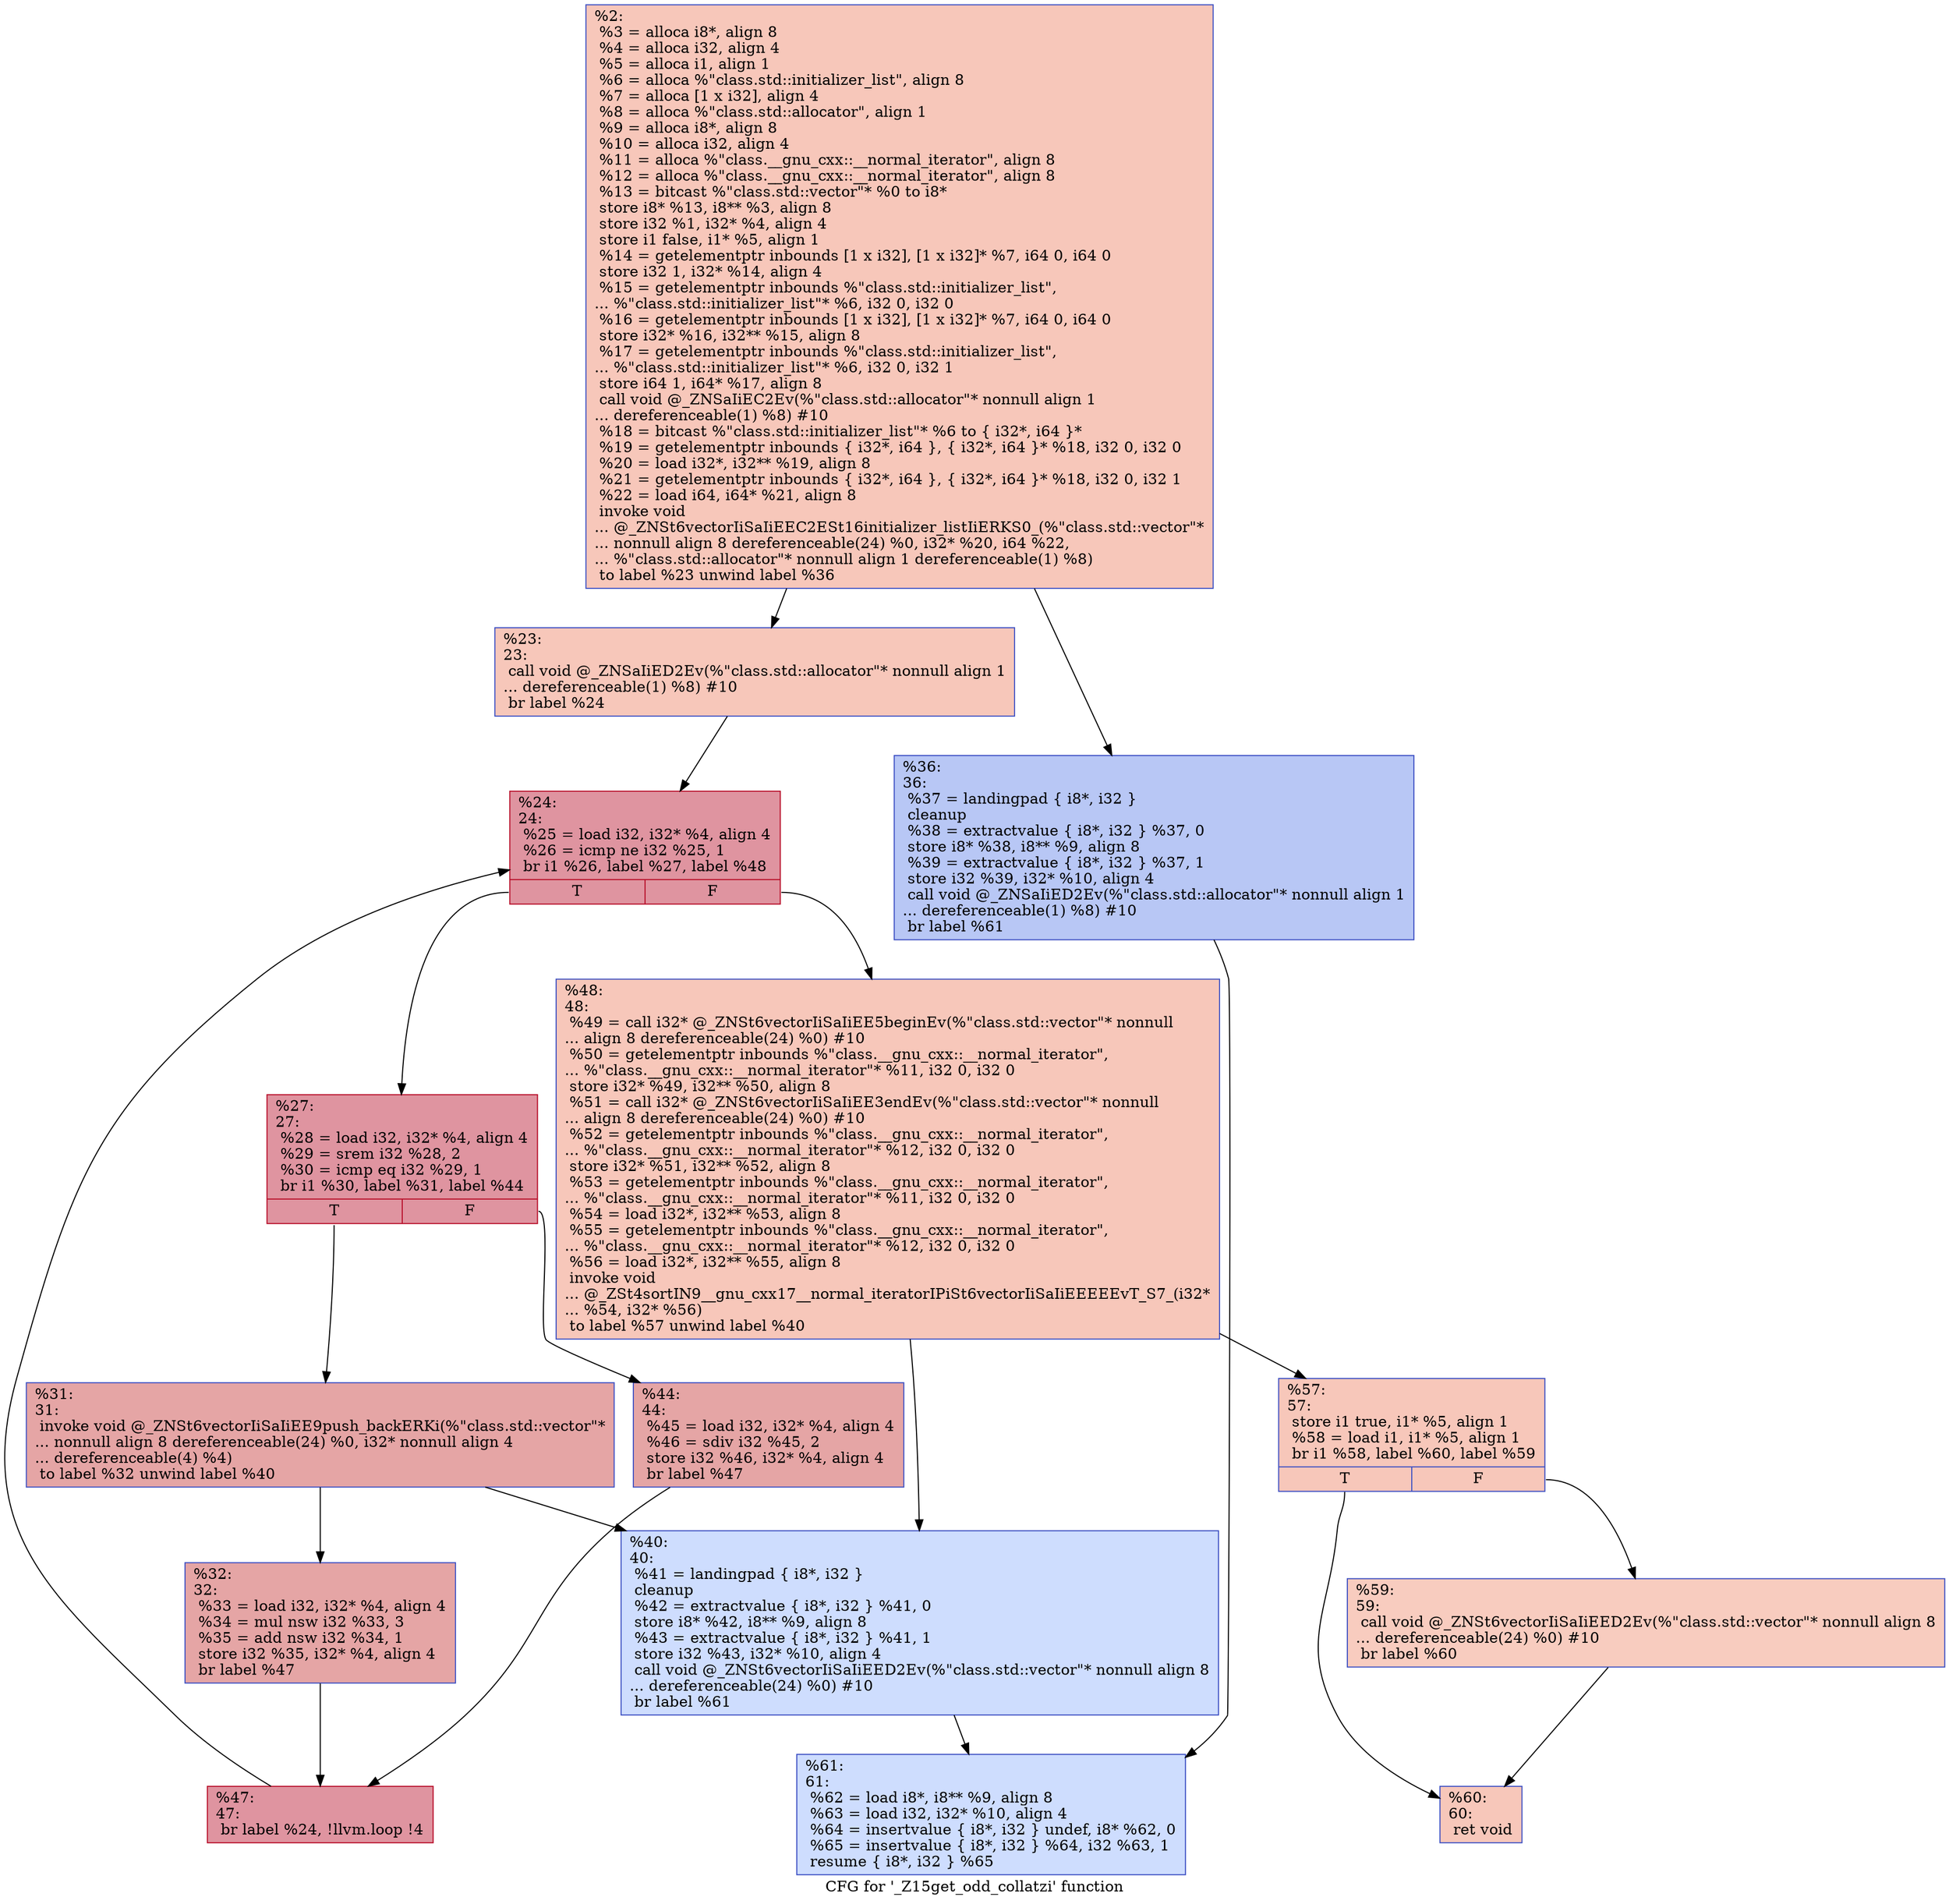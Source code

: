 digraph "CFG for '_Z15get_odd_collatzi' function" {
	label="CFG for '_Z15get_odd_collatzi' function";

	Node0x5620e9499a40 [shape=record,color="#3d50c3ff", style=filled, fillcolor="#ec7f6370",label="{%2:\l  %3 = alloca i8*, align 8\l  %4 = alloca i32, align 4\l  %5 = alloca i1, align 1\l  %6 = alloca %\"class.std::initializer_list\", align 8\l  %7 = alloca [1 x i32], align 4\l  %8 = alloca %\"class.std::allocator\", align 1\l  %9 = alloca i8*, align 8\l  %10 = alloca i32, align 4\l  %11 = alloca %\"class.__gnu_cxx::__normal_iterator\", align 8\l  %12 = alloca %\"class.__gnu_cxx::__normal_iterator\", align 8\l  %13 = bitcast %\"class.std::vector\"* %0 to i8*\l  store i8* %13, i8** %3, align 8\l  store i32 %1, i32* %4, align 4\l  store i1 false, i1* %5, align 1\l  %14 = getelementptr inbounds [1 x i32], [1 x i32]* %7, i64 0, i64 0\l  store i32 1, i32* %14, align 4\l  %15 = getelementptr inbounds %\"class.std::initializer_list\",\l... %\"class.std::initializer_list\"* %6, i32 0, i32 0\l  %16 = getelementptr inbounds [1 x i32], [1 x i32]* %7, i64 0, i64 0\l  store i32* %16, i32** %15, align 8\l  %17 = getelementptr inbounds %\"class.std::initializer_list\",\l... %\"class.std::initializer_list\"* %6, i32 0, i32 1\l  store i64 1, i64* %17, align 8\l  call void @_ZNSaIiEC2Ev(%\"class.std::allocator\"* nonnull align 1\l... dereferenceable(1) %8) #10\l  %18 = bitcast %\"class.std::initializer_list\"* %6 to \{ i32*, i64 \}*\l  %19 = getelementptr inbounds \{ i32*, i64 \}, \{ i32*, i64 \}* %18, i32 0, i32 0\l  %20 = load i32*, i32** %19, align 8\l  %21 = getelementptr inbounds \{ i32*, i64 \}, \{ i32*, i64 \}* %18, i32 0, i32 1\l  %22 = load i64, i64* %21, align 8\l  invoke void\l... @_ZNSt6vectorIiSaIiEEC2ESt16initializer_listIiERKS0_(%\"class.std::vector\"*\l... nonnull align 8 dereferenceable(24) %0, i32* %20, i64 %22,\l... %\"class.std::allocator\"* nonnull align 1 dereferenceable(1) %8)\l          to label %23 unwind label %36\l}"];
	Node0x5620e9499a40 -> Node0x5620e949b460;
	Node0x5620e9499a40 -> Node0x5620e949b4f0;
	Node0x5620e949b460 [shape=record,color="#3d50c3ff", style=filled, fillcolor="#ec7f6370",label="{%23:\l23:                                               \l  call void @_ZNSaIiED2Ev(%\"class.std::allocator\"* nonnull align 1\l... dereferenceable(1) %8) #10\l  br label %24\l}"];
	Node0x5620e949b460 -> Node0x5620e949baa0;
	Node0x5620e949baa0 [shape=record,color="#b70d28ff", style=filled, fillcolor="#b70d2870",label="{%24:\l24:                                               \l  %25 = load i32, i32* %4, align 4\l  %26 = icmp ne i32 %25, 1\l  br i1 %26, label %27, label %48\l|{<s0>T|<s1>F}}"];
	Node0x5620e949baa0:s0 -> Node0x5620e949bc60;
	Node0x5620e949baa0:s1 -> Node0x5620e949bcb0;
	Node0x5620e949bc60 [shape=record,color="#b70d28ff", style=filled, fillcolor="#b70d2870",label="{%27:\l27:                                               \l  %28 = load i32, i32* %4, align 4\l  %29 = srem i32 %28, 2\l  %30 = icmp eq i32 %29, 1\l  br i1 %30, label %31, label %44\l|{<s0>T|<s1>F}}"];
	Node0x5620e949bc60:s0 -> Node0x5620e949bec0;
	Node0x5620e949bc60:s1 -> Node0x5620e949bf10;
	Node0x5620e949bec0 [shape=record,color="#3d50c3ff", style=filled, fillcolor="#c5333470",label="{%31:\l31:                                               \l  invoke void @_ZNSt6vectorIiSaIiEE9push_backERKi(%\"class.std::vector\"*\l... nonnull align 8 dereferenceable(24) %0, i32* nonnull align 4\l... dereferenceable(4) %4)\l          to label %32 unwind label %40\l}"];
	Node0x5620e949bec0 -> Node0x5620e949c0d0;
	Node0x5620e949bec0 -> Node0x5620e949c120;
	Node0x5620e949c0d0 [shape=record,color="#3d50c3ff", style=filled, fillcolor="#c5333470",label="{%32:\l32:                                               \l  %33 = load i32, i32* %4, align 4\l  %34 = mul nsw i32 %33, 3\l  %35 = add nsw i32 %34, 1\l  store i32 %35, i32* %4, align 4\l  br label %47\l}"];
	Node0x5620e949c0d0 -> Node0x5620e949c8a0;
	Node0x5620e949b4f0 [shape=record,color="#3d50c3ff", style=filled, fillcolor="#5f7fe870",label="{%36:\l36:                                               \l  %37 = landingpad \{ i8*, i32 \}\l          cleanup\l  %38 = extractvalue \{ i8*, i32 \} %37, 0\l  store i8* %38, i8** %9, align 8\l  %39 = extractvalue \{ i8*, i32 \} %37, 1\l  store i32 %39, i32* %10, align 4\l  call void @_ZNSaIiED2Ev(%\"class.std::allocator\"* nonnull align 1\l... dereferenceable(1) %8) #10\l  br label %61\l}"];
	Node0x5620e949b4f0 -> Node0x5620e949cd00;
	Node0x5620e949c120 [shape=record,color="#3d50c3ff", style=filled, fillcolor="#8fb1fe70",label="{%40:\l40:                                               \l  %41 = landingpad \{ i8*, i32 \}\l          cleanup\l  %42 = extractvalue \{ i8*, i32 \} %41, 0\l  store i8* %42, i8** %9, align 8\l  %43 = extractvalue \{ i8*, i32 \} %41, 1\l  store i32 %43, i32* %10, align 4\l  call void @_ZNSt6vectorIiSaIiEED2Ev(%\"class.std::vector\"* nonnull align 8\l... dereferenceable(24) %0) #10\l  br label %61\l}"];
	Node0x5620e949c120 -> Node0x5620e949cd00;
	Node0x5620e949bf10 [shape=record,color="#3d50c3ff", style=filled, fillcolor="#c5333470",label="{%44:\l44:                                               \l  %45 = load i32, i32* %4, align 4\l  %46 = sdiv i32 %45, 2\l  store i32 %46, i32* %4, align 4\l  br label %47\l}"];
	Node0x5620e949bf10 -> Node0x5620e949c8a0;
	Node0x5620e949c8a0 [shape=record,color="#b70d28ff", style=filled, fillcolor="#b70d2870",label="{%47:\l47:                                               \l  br label %24, !llvm.loop !4\l}"];
	Node0x5620e949c8a0 -> Node0x5620e949baa0;
	Node0x5620e949bcb0 [shape=record,color="#3d50c3ff", style=filled, fillcolor="#ec7f6370",label="{%48:\l48:                                               \l  %49 = call i32* @_ZNSt6vectorIiSaIiEE5beginEv(%\"class.std::vector\"* nonnull\l... align 8 dereferenceable(24) %0) #10\l  %50 = getelementptr inbounds %\"class.__gnu_cxx::__normal_iterator\",\l... %\"class.__gnu_cxx::__normal_iterator\"* %11, i32 0, i32 0\l  store i32* %49, i32** %50, align 8\l  %51 = call i32* @_ZNSt6vectorIiSaIiEE3endEv(%\"class.std::vector\"* nonnull\l... align 8 dereferenceable(24) %0) #10\l  %52 = getelementptr inbounds %\"class.__gnu_cxx::__normal_iterator\",\l... %\"class.__gnu_cxx::__normal_iterator\"* %12, i32 0, i32 0\l  store i32* %51, i32** %52, align 8\l  %53 = getelementptr inbounds %\"class.__gnu_cxx::__normal_iterator\",\l... %\"class.__gnu_cxx::__normal_iterator\"* %11, i32 0, i32 0\l  %54 = load i32*, i32** %53, align 8\l  %55 = getelementptr inbounds %\"class.__gnu_cxx::__normal_iterator\",\l... %\"class.__gnu_cxx::__normal_iterator\"* %12, i32 0, i32 0\l  %56 = load i32*, i32** %55, align 8\l  invoke void\l... @_ZSt4sortIN9__gnu_cxx17__normal_iteratorIPiSt6vectorIiSaIiEEEEEvT_S7_(i32*\l... %54, i32* %56)\l          to label %57 unwind label %40\l}"];
	Node0x5620e949bcb0 -> Node0x5620e949eaa0;
	Node0x5620e949bcb0 -> Node0x5620e949c120;
	Node0x5620e949eaa0 [shape=record,color="#3d50c3ff", style=filled, fillcolor="#ec7f6370",label="{%57:\l57:                                               \l  store i1 true, i1* %5, align 1\l  %58 = load i1, i1* %5, align 1\l  br i1 %58, label %60, label %59\l|{<s0>T|<s1>F}}"];
	Node0x5620e949eaa0:s0 -> Node0x5620e949ea50;
	Node0x5620e949eaa0:s1 -> Node0x5620e949eed0;
	Node0x5620e949eed0 [shape=record,color="#3d50c3ff", style=filled, fillcolor="#f08b6e70",label="{%59:\l59:                                               \l  call void @_ZNSt6vectorIiSaIiEED2Ev(%\"class.std::vector\"* nonnull align 8\l... dereferenceable(24) %0) #10\l  br label %60\l}"];
	Node0x5620e949eed0 -> Node0x5620e949ea50;
	Node0x5620e949ea50 [shape=record,color="#3d50c3ff", style=filled, fillcolor="#ec7f6370",label="{%60:\l60:                                               \l  ret void\l}"];
	Node0x5620e949cd00 [shape=record,color="#3d50c3ff", style=filled, fillcolor="#8fb1fe70",label="{%61:\l61:                                               \l  %62 = load i8*, i8** %9, align 8\l  %63 = load i32, i32* %10, align 4\l  %64 = insertvalue \{ i8*, i32 \} undef, i8* %62, 0\l  %65 = insertvalue \{ i8*, i32 \} %64, i32 %63, 1\l  resume \{ i8*, i32 \} %65\l}"];
}
